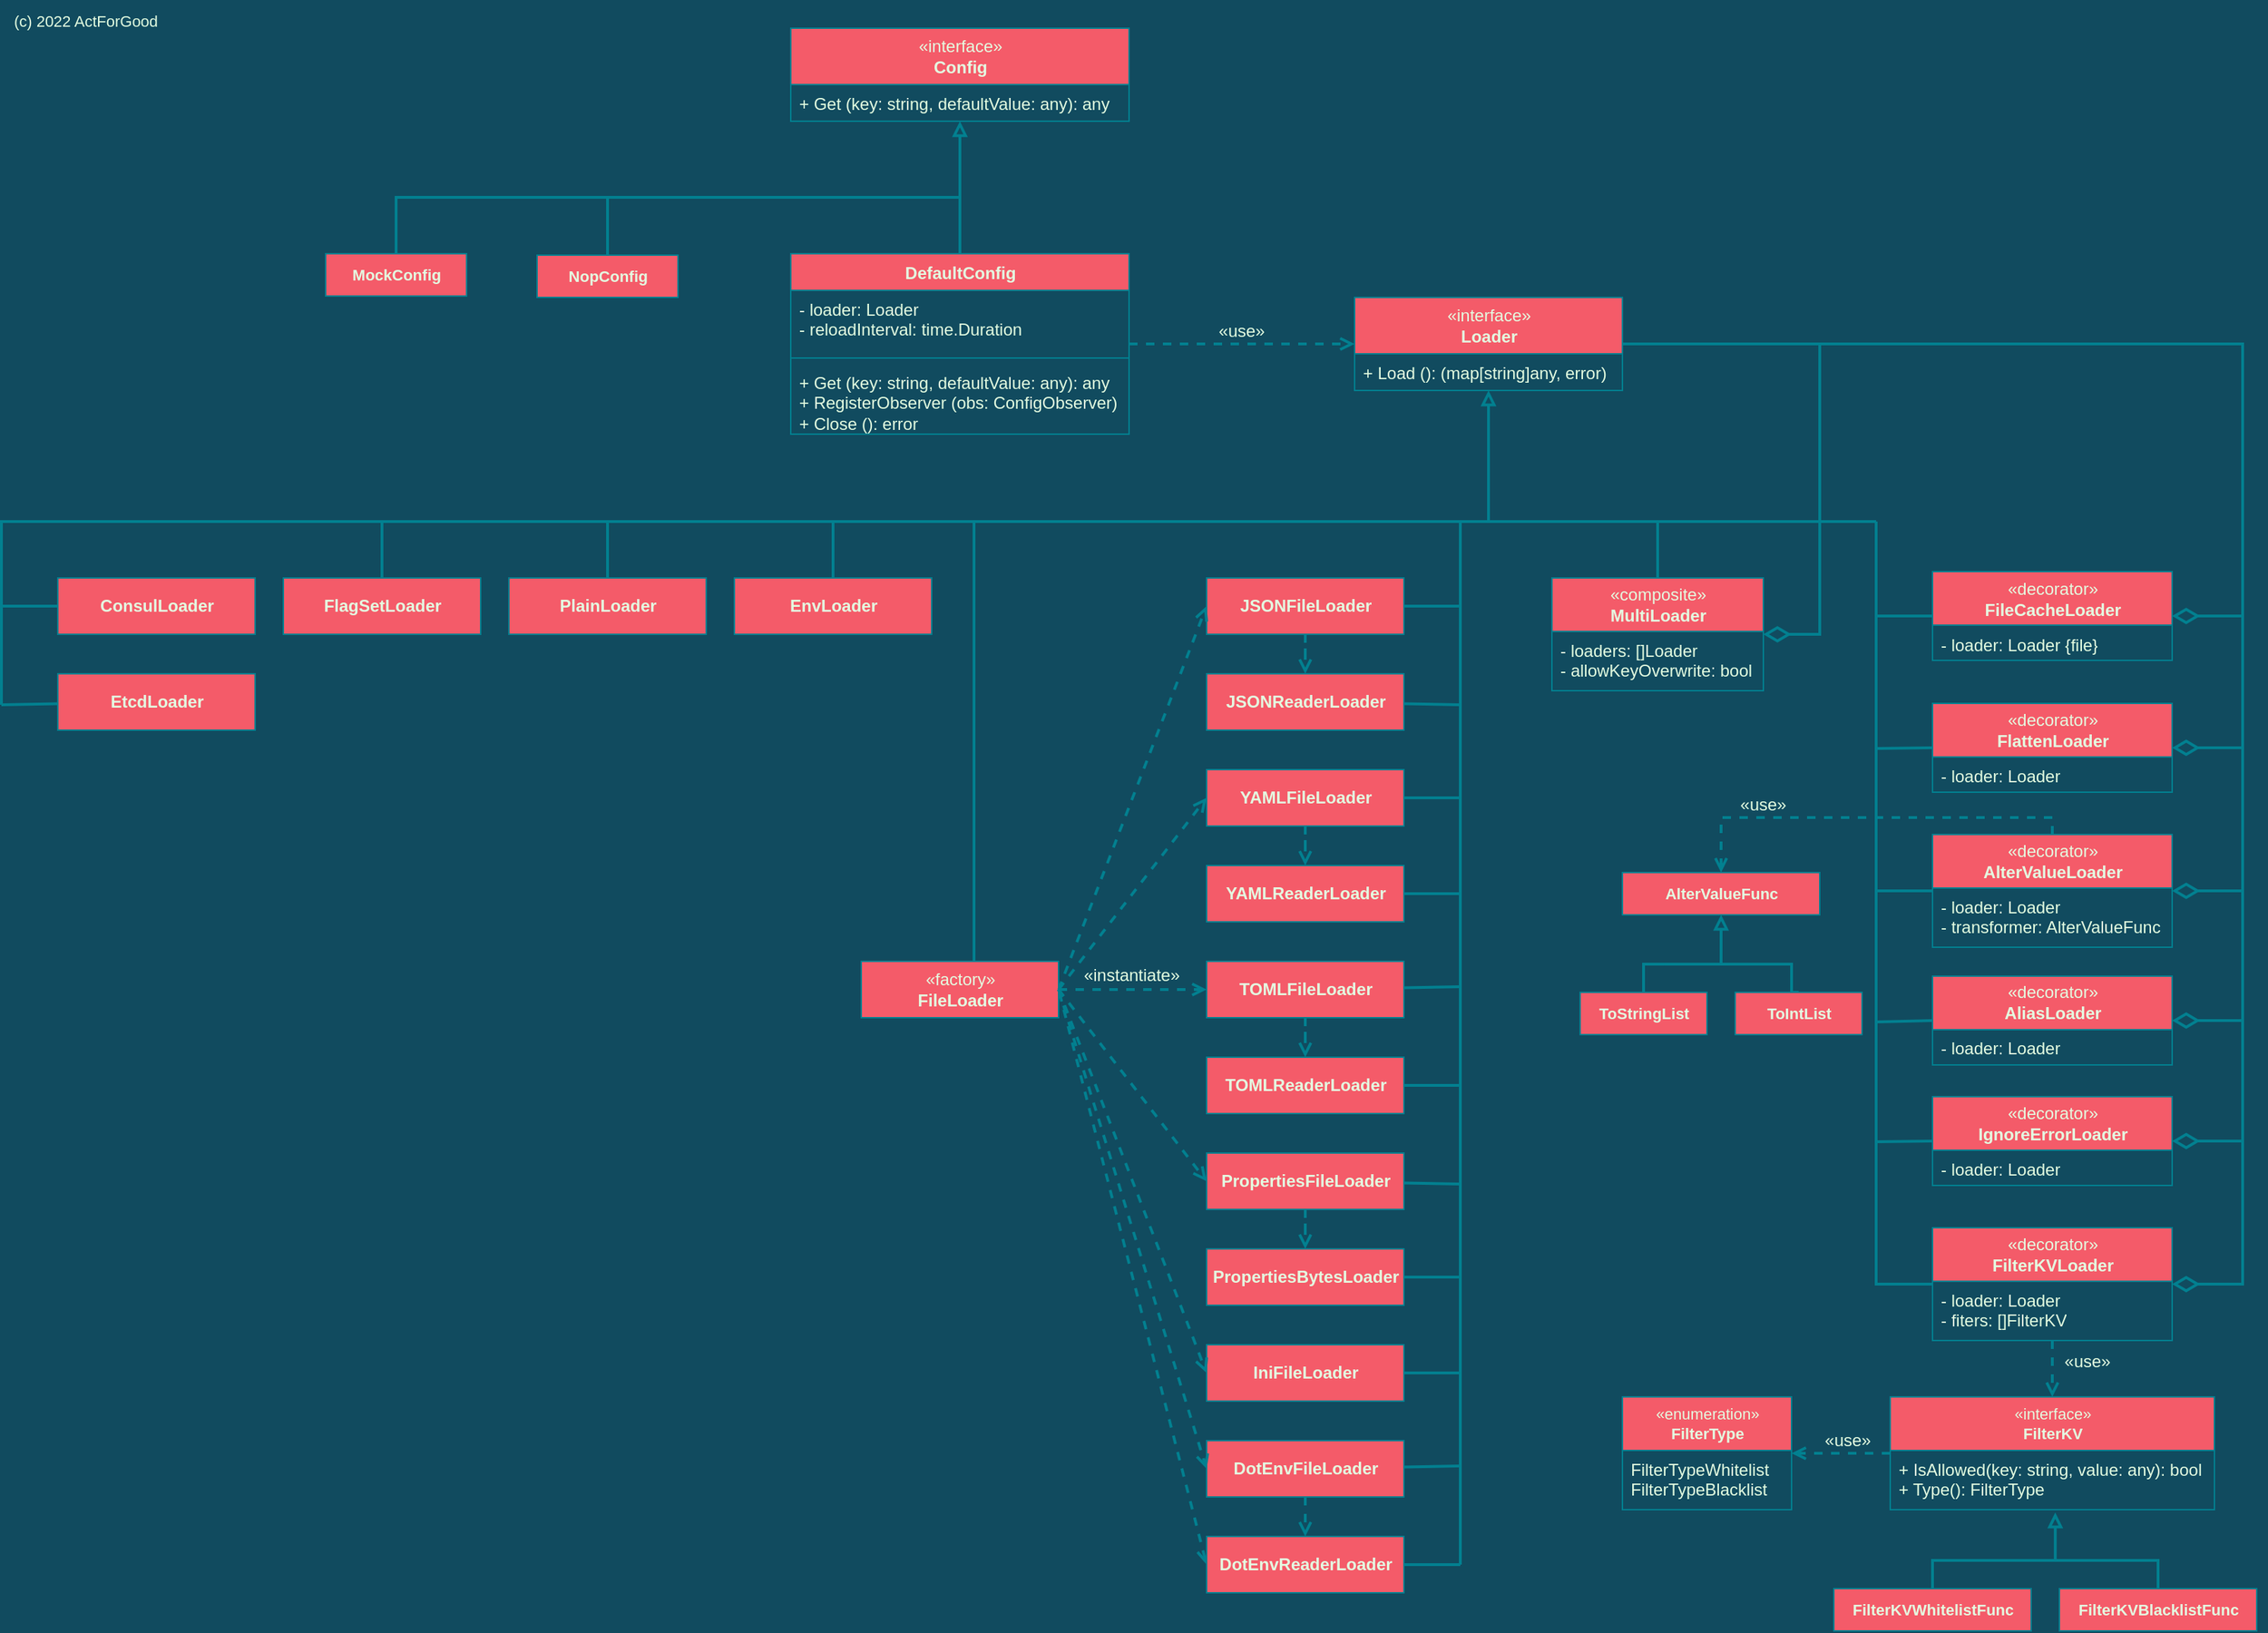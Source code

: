 <mxfile version="24.4.4" type="device">
  <diagram id="Zd3QLxYHJacith-DDQ2p" name="Page-1">
    <mxGraphModel dx="2044" dy="678" grid="1" gridSize="10" guides="1" tooltips="1" connect="1" arrows="1" fold="1" page="1" pageScale="1" pageWidth="850" pageHeight="1100" background="#114B5F" math="0" shadow="0">
      <root>
        <mxCell id="0" />
        <mxCell id="1" parent="0" />
        <mxCell id="4RHhqSZVimjokyouA_HH-2" value="&lt;p style=&quot;line-height: 1.2;&quot;&gt;«interface»&lt;br&gt;&lt;b&gt;Config&lt;/b&gt;&lt;br&gt;&lt;/p&gt;" style="swimlane;fontStyle=0;align=center;verticalAlign=middle;childLayout=stackLayout;horizontal=1;startSize=40;horizontalStack=0;resizeParent=1;resizeParentMax=0;resizeLast=0;collapsible=1;marginBottom=0;html=1;fillColor=#F45B69;strokeColor=#028090;fontColor=#E4FDE1;strokeWidth=1;" parent="1" vertex="1">
          <mxGeometry x="60" y="30" width="240" height="66" as="geometry">
            <mxRectangle x="340" y="300" width="100" height="70" as="alternateBounds" />
          </mxGeometry>
        </mxCell>
        <mxCell id="4RHhqSZVimjokyouA_HH-4" value="" style="line;strokeWidth=1;fillColor=none;align=left;verticalAlign=middle;spacingTop=-1;spacingLeft=3;spacingRight=3;rotatable=0;labelPosition=right;points=[];portConstraint=eastwest;strokeColor=#028090;labelBackgroundColor=#114B5F;fontColor=#E4FDE1;" parent="4RHhqSZVimjokyouA_HH-2" vertex="1">
          <mxGeometry y="40" width="240" as="geometry" />
        </mxCell>
        <mxCell id="4RHhqSZVimjokyouA_HH-5" value="+ Get (key: string, defaultValue: any): any" style="text;strokeColor=none;fillColor=none;align=left;verticalAlign=top;spacingLeft=4;spacingRight=6;overflow=hidden;rotatable=0;points=[[0,0.5],[1,0.5]];portConstraint=eastwest;fontColor=#E4FDE1;" parent="4RHhqSZVimjokyouA_HH-2" vertex="1">
          <mxGeometry y="40" width="240" height="26" as="geometry" />
        </mxCell>
        <mxCell id="4RHhqSZVimjokyouA_HH-11" style="edgeStyle=orthogonalEdgeStyle;rounded=0;orthogonalLoop=1;jettySize=auto;html=1;entryX=0.5;entryY=1;entryDx=0;entryDy=0;entryPerimeter=0;endArrow=block;endFill=0;labelBackgroundColor=#114B5F;strokeColor=#028090;fontColor=#E4FDE1;strokeWidth=2;" parent="1" source="4RHhqSZVimjokyouA_HH-6" target="4RHhqSZVimjokyouA_HH-5" edge="1">
          <mxGeometry relative="1" as="geometry" />
        </mxCell>
        <mxCell id="4RHhqSZVimjokyouA_HH-15" style="rounded=0;orthogonalLoop=1;jettySize=auto;html=1;entryX=0;entryY=0.5;entryDx=0;entryDy=0;endArrow=open;endFill=0;dashed=1;labelBackgroundColor=#114B5F;strokeColor=#028090;fontColor=#E4FDE1;strokeWidth=2;" parent="1" source="4RHhqSZVimjokyouA_HH-6" target="4RHhqSZVimjokyouA_HH-12" edge="1">
          <mxGeometry relative="1" as="geometry" />
        </mxCell>
        <mxCell id="4RHhqSZVimjokyouA_HH-6" value="DefaultConfig" style="swimlane;fontStyle=1;align=center;verticalAlign=top;childLayout=stackLayout;horizontal=1;startSize=26;horizontalStack=0;resizeParent=1;resizeParentMax=0;resizeLast=0;collapsible=1;marginBottom=0;html=1;fillColor=#F45B69;strokeColor=#028090;fontColor=#E4FDE1;strokeWidth=1;" parent="1" vertex="1">
          <mxGeometry x="60" y="190" width="240" height="128" as="geometry" />
        </mxCell>
        <mxCell id="4RHhqSZVimjokyouA_HH-7" value="- loader: Loader&lt;br&gt;- reloadInterval: time.Duration" style="text;strokeColor=none;fillColor=none;align=left;verticalAlign=top;spacingLeft=4;spacingRight=4;overflow=hidden;rotatable=0;points=[[0,0.5],[1,0.5]];portConstraint=eastwest;html=1;fontColor=#E4FDE1;strokeWidth=2;" parent="4RHhqSZVimjokyouA_HH-6" vertex="1">
          <mxGeometry y="26" width="240" height="44" as="geometry" />
        </mxCell>
        <mxCell id="4RHhqSZVimjokyouA_HH-8" value="" style="line;strokeWidth=1;fillColor=none;align=left;verticalAlign=middle;spacingTop=-1;spacingLeft=3;spacingRight=3;rotatable=0;labelPosition=right;points=[];portConstraint=eastwest;strokeColor=#028090;html=1;labelBackgroundColor=#114B5F;fontColor=#E4FDE1;" parent="4RHhqSZVimjokyouA_HH-6" vertex="1">
          <mxGeometry y="70" width="240" height="8" as="geometry" />
        </mxCell>
        <mxCell id="4RHhqSZVimjokyouA_HH-9" value="+ Get (key: string, defaultValue: any): any&lt;br&gt;+ RegisterObserver (obs: ConfigObserver)&lt;br&gt;+ Close (): error" style="text;strokeColor=none;fillColor=none;align=left;verticalAlign=top;spacingLeft=4;spacingRight=4;overflow=hidden;rotatable=0;points=[[0,0.5],[1,0.5]];portConstraint=eastwest;html=1;fontColor=#E4FDE1;strokeWidth=2;" parent="4RHhqSZVimjokyouA_HH-6" vertex="1">
          <mxGeometry y="78" width="240" height="50" as="geometry" />
        </mxCell>
        <mxCell id="4RHhqSZVimjokyouA_HH-75" style="edgeStyle=none;rounded=0;orthogonalLoop=1;jettySize=auto;html=1;endArrow=none;endFill=0;startArrow=block;startFill=0;labelBackgroundColor=#114B5F;strokeColor=#028090;fontColor=#E4FDE1;strokeWidth=2;" parent="1" source="4RHhqSZVimjokyouA_HH-12" edge="1">
          <mxGeometry relative="1" as="geometry">
            <mxPoint x="555" y="380" as="targetPoint" />
          </mxGeometry>
        </mxCell>
        <mxCell id="4RHhqSZVimjokyouA_HH-12" value="&lt;p style=&quot;line-height: 1.2;&quot;&gt;«interface»&lt;br&gt;&lt;b&gt;Loader&lt;/b&gt;&lt;br&gt;&lt;/p&gt;" style="swimlane;fontStyle=0;align=center;verticalAlign=middle;childLayout=stackLayout;horizontal=1;startSize=40;horizontalStack=0;resizeParent=1;resizeParentMax=0;resizeLast=0;collapsible=1;marginBottom=0;html=1;fillColor=#F45B69;strokeColor=#028090;fontColor=#E4FDE1;strokeWidth=1;" parent="1" vertex="1">
          <mxGeometry x="460" y="221" width="190" height="66" as="geometry">
            <mxRectangle x="460" y="221" width="100" height="70" as="alternateBounds" />
          </mxGeometry>
        </mxCell>
        <mxCell id="4RHhqSZVimjokyouA_HH-13" value="" style="line;strokeWidth=1;fillColor=none;align=left;verticalAlign=middle;spacingTop=-1;spacingLeft=3;spacingRight=3;rotatable=0;labelPosition=right;points=[];portConstraint=eastwest;strokeColor=#028090;labelBackgroundColor=#114B5F;fontColor=#E4FDE1;" parent="4RHhqSZVimjokyouA_HH-12" vertex="1">
          <mxGeometry y="40" width="190" as="geometry" />
        </mxCell>
        <mxCell id="4RHhqSZVimjokyouA_HH-14" value="+ Load (): (map[string]any, error)" style="text;strokeColor=none;fillColor=none;align=left;verticalAlign=top;spacingLeft=4;spacingRight=6;overflow=hidden;rotatable=0;points=[[0,0.5],[1,0.5]];portConstraint=eastwest;fontColor=#E4FDE1;strokeWidth=2;" parent="4RHhqSZVimjokyouA_HH-12" vertex="1">
          <mxGeometry y="40" width="190" height="26" as="geometry" />
        </mxCell>
        <mxCell id="4RHhqSZVimjokyouA_HH-16" value="&lt;span style=&quot;&quot;&gt;«use»&lt;/span&gt;" style="text;html=1;strokeColor=none;fillColor=none;align=center;verticalAlign=middle;whiteSpace=wrap;rounded=0;fontColor=#E4FDE1;" parent="1" vertex="1">
          <mxGeometry x="350" y="230" width="60" height="30" as="geometry" />
        </mxCell>
        <mxCell id="4RHhqSZVimjokyouA_HH-30" style="edgeStyle=orthogonalEdgeStyle;rounded=0;orthogonalLoop=1;jettySize=auto;html=1;endArrow=none;endFill=0;labelBackgroundColor=#114B5F;strokeColor=#028090;fontColor=#E4FDE1;strokeWidth=2;" parent="1" edge="1">
          <mxGeometry relative="1" as="geometry">
            <mxPoint x="535" y="1120" as="sourcePoint" />
            <mxPoint x="535" y="380" as="targetPoint" />
            <Array as="points">
              <mxPoint x="535" y="850" />
            </Array>
          </mxGeometry>
        </mxCell>
        <mxCell id="4RHhqSZVimjokyouA_HH-34" style="rounded=0;orthogonalLoop=1;jettySize=auto;html=1;endArrow=none;endFill=0;labelBackgroundColor=#114B5F;strokeColor=#028090;fontColor=#E4FDE1;strokeWidth=2;fontSize=12;spacingBottom=0;" parent="1" source="4RHhqSZVimjokyouA_HH-19" edge="1">
          <mxGeometry relative="1" as="geometry">
            <mxPoint x="535" y="440" as="targetPoint" />
          </mxGeometry>
        </mxCell>
        <mxCell id="4RHhqSZVimjokyouA_HH-59" style="edgeStyle=orthogonalEdgeStyle;rounded=0;orthogonalLoop=1;jettySize=auto;html=1;entryX=0.5;entryY=0;entryDx=0;entryDy=0;endArrow=open;endFill=0;dashed=1;labelBackgroundColor=#114B5F;strokeColor=#028090;fontColor=#E4FDE1;strokeWidth=2;fontSize=12;spacingBottom=0;" parent="1" source="4RHhqSZVimjokyouA_HH-19" target="4RHhqSZVimjokyouA_HH-20" edge="1">
          <mxGeometry relative="1" as="geometry" />
        </mxCell>
        <mxCell id="4RHhqSZVimjokyouA_HH-19" value="&lt;b style=&quot;font-size: 12px;&quot;&gt;JSONFileLoader&lt;/b&gt;" style="html=1;fillColor=#F45B69;strokeColor=#028090;fontColor=#E4FDE1;fontSize=12;spacingBottom=0;strokeWidth=1;" parent="1" vertex="1">
          <mxGeometry x="355" y="420" width="140" height="40" as="geometry" />
        </mxCell>
        <mxCell id="4RHhqSZVimjokyouA_HH-35" style="rounded=0;orthogonalLoop=1;jettySize=auto;html=1;endArrow=none;endFill=0;labelBackgroundColor=#114B5F;strokeColor=#028090;fontColor=#E4FDE1;strokeWidth=2;fontSize=12;spacingBottom=0;" parent="1" source="4RHhqSZVimjokyouA_HH-20" edge="1">
          <mxGeometry relative="1" as="geometry">
            <mxPoint x="535" y="510" as="targetPoint" />
          </mxGeometry>
        </mxCell>
        <mxCell id="4RHhqSZVimjokyouA_HH-20" value="&lt;b style=&quot;font-size: 12px;&quot;&gt;JSONReaderLoader&lt;/b&gt;" style="html=1;fillColor=#F45B69;strokeColor=#028090;fontColor=#E4FDE1;fontSize=12;spacingBottom=0;strokeWidth=1;" parent="1" vertex="1">
          <mxGeometry x="355" y="488" width="140" height="40" as="geometry" />
        </mxCell>
        <mxCell id="4RHhqSZVimjokyouA_HH-36" style="rounded=0;orthogonalLoop=1;jettySize=auto;html=1;endArrow=none;endFill=0;labelBackgroundColor=#114B5F;strokeColor=#028090;fontColor=#E4FDE1;strokeWidth=2;fontSize=12;spacingBottom=0;" parent="1" source="4RHhqSZVimjokyouA_HH-21" edge="1">
          <mxGeometry relative="1" as="geometry">
            <mxPoint x="535" y="576" as="targetPoint" />
          </mxGeometry>
        </mxCell>
        <mxCell id="4RHhqSZVimjokyouA_HH-60" style="edgeStyle=orthogonalEdgeStyle;rounded=0;orthogonalLoop=1;jettySize=auto;html=1;entryX=0.5;entryY=0;entryDx=0;entryDy=0;endArrow=open;endFill=0;labelBackgroundColor=#114B5F;strokeColor=#028090;fontColor=#E4FDE1;strokeWidth=2;fontSize=12;spacingBottom=0;dashed=1;" parent="1" source="4RHhqSZVimjokyouA_HH-21" target="4RHhqSZVimjokyouA_HH-22" edge="1">
          <mxGeometry relative="1" as="geometry" />
        </mxCell>
        <mxCell id="4RHhqSZVimjokyouA_HH-21" value="&lt;b style=&quot;font-size: 12px;&quot;&gt;YAMLFileLoader&lt;/b&gt;" style="html=1;fillColor=#F45B69;strokeColor=#028090;fontColor=#E4FDE1;fontSize=12;spacingBottom=0;strokeWidth=1;" parent="1" vertex="1">
          <mxGeometry x="355" y="556" width="140" height="40" as="geometry" />
        </mxCell>
        <mxCell id="4RHhqSZVimjokyouA_HH-37" style="rounded=0;orthogonalLoop=1;jettySize=auto;html=1;endArrow=none;endFill=0;labelBackgroundColor=#114B5F;strokeColor=#028090;fontColor=#E4FDE1;strokeWidth=2;fontSize=12;spacingBottom=0;" parent="1" source="4RHhqSZVimjokyouA_HH-22" edge="1">
          <mxGeometry relative="1" as="geometry">
            <mxPoint x="535" y="644" as="targetPoint" />
          </mxGeometry>
        </mxCell>
        <mxCell id="4RHhqSZVimjokyouA_HH-22" value="&lt;b style=&quot;font-size: 12px;&quot;&gt;YAMLReaderLoader&lt;/b&gt;" style="html=1;fillColor=#F45B69;strokeColor=#028090;fontColor=#E4FDE1;fontSize=12;spacingBottom=0;strokeWidth=1;" parent="1" vertex="1">
          <mxGeometry x="355" y="624" width="140" height="40" as="geometry" />
        </mxCell>
        <mxCell id="4RHhqSZVimjokyouA_HH-38" style="rounded=0;orthogonalLoop=1;jettySize=auto;html=1;endArrow=none;endFill=0;labelBackgroundColor=#114B5F;strokeColor=#028090;fontColor=#E4FDE1;strokeWidth=2;fontSize=12;spacingBottom=0;" parent="1" source="4RHhqSZVimjokyouA_HH-24" edge="1">
          <mxGeometry relative="1" as="geometry">
            <mxPoint x="535" y="710" as="targetPoint" />
          </mxGeometry>
        </mxCell>
        <mxCell id="4RHhqSZVimjokyouA_HH-61" style="edgeStyle=orthogonalEdgeStyle;rounded=0;orthogonalLoop=1;jettySize=auto;html=1;endArrow=open;endFill=0;labelBackgroundColor=#114B5F;strokeColor=#028090;fontColor=#E4FDE1;strokeWidth=2;dashed=1;fontSize=12;spacingBottom=0;" parent="1" source="4RHhqSZVimjokyouA_HH-24" target="4RHhqSZVimjokyouA_HH-25" edge="1">
          <mxGeometry relative="1" as="geometry" />
        </mxCell>
        <mxCell id="4RHhqSZVimjokyouA_HH-24" value="&lt;b style=&quot;font-size: 12px;&quot;&gt;TOMLFileLoader&lt;/b&gt;" style="html=1;fillColor=#F45B69;strokeColor=#028090;fontColor=#E4FDE1;fontSize=12;spacingBottom=0;strokeWidth=1;" parent="1" vertex="1">
          <mxGeometry x="355" y="692" width="140" height="40" as="geometry" />
        </mxCell>
        <mxCell id="4RHhqSZVimjokyouA_HH-39" style="rounded=0;orthogonalLoop=1;jettySize=auto;html=1;endArrow=none;endFill=0;labelBackgroundColor=#114B5F;strokeColor=#028090;fontColor=#E4FDE1;strokeWidth=2;fontSize=12;spacingBottom=0;" parent="1" source="4RHhqSZVimjokyouA_HH-25" edge="1">
          <mxGeometry relative="1" as="geometry">
            <mxPoint x="535" y="780" as="targetPoint" />
          </mxGeometry>
        </mxCell>
        <mxCell id="4RHhqSZVimjokyouA_HH-25" value="&lt;b style=&quot;font-size: 12px;&quot;&gt;TOMLReaderLoader&lt;/b&gt;" style="html=1;fillColor=#F45B69;strokeColor=#028090;fontColor=#E4FDE1;fontSize=12;spacingBottom=0;strokeWidth=1;" parent="1" vertex="1">
          <mxGeometry x="355" y="760" width="140" height="40" as="geometry" />
        </mxCell>
        <mxCell id="4RHhqSZVimjokyouA_HH-40" style="rounded=0;orthogonalLoop=1;jettySize=auto;html=1;endArrow=none;endFill=0;labelBackgroundColor=#114B5F;strokeColor=#028090;fontColor=#E4FDE1;strokeWidth=2;fontSize=12;spacingBottom=0;" parent="1" source="4RHhqSZVimjokyouA_HH-26" edge="1">
          <mxGeometry relative="1" as="geometry">
            <mxPoint x="535" y="850" as="targetPoint" />
          </mxGeometry>
        </mxCell>
        <mxCell id="4RHhqSZVimjokyouA_HH-62" style="edgeStyle=orthogonalEdgeStyle;rounded=0;orthogonalLoop=1;jettySize=auto;html=1;entryX=0.5;entryY=0;entryDx=0;entryDy=0;endArrow=open;endFill=0;dashed=1;labelBackgroundColor=#114B5F;strokeColor=#028090;fontColor=#E4FDE1;strokeWidth=2;fontSize=12;spacingBottom=0;" parent="1" source="4RHhqSZVimjokyouA_HH-26" target="4RHhqSZVimjokyouA_HH-27" edge="1">
          <mxGeometry relative="1" as="geometry" />
        </mxCell>
        <mxCell id="4RHhqSZVimjokyouA_HH-26" value="&lt;b style=&quot;font-size: 12px;&quot;&gt;PropertiesFileLoader&lt;/b&gt;" style="html=1;fillColor=#F45B69;strokeColor=#028090;fontColor=#E4FDE1;fontSize=12;spacingBottom=0;strokeWidth=1;" parent="1" vertex="1">
          <mxGeometry x="355" y="828" width="140" height="40" as="geometry" />
        </mxCell>
        <mxCell id="4RHhqSZVimjokyouA_HH-41" style="rounded=0;orthogonalLoop=1;jettySize=auto;html=1;endArrow=none;endFill=0;labelBackgroundColor=#114B5F;strokeColor=#028090;fontColor=#E4FDE1;strokeWidth=2;fontSize=12;spacingBottom=0;" parent="1" source="4RHhqSZVimjokyouA_HH-27" edge="1">
          <mxGeometry relative="1" as="geometry">
            <mxPoint x="535" y="916" as="targetPoint" />
          </mxGeometry>
        </mxCell>
        <mxCell id="4RHhqSZVimjokyouA_HH-27" value="&lt;b style=&quot;font-size: 12px;&quot;&gt;PropertiesBytesLoader&lt;/b&gt;" style="html=1;fillColor=#F45B69;strokeColor=#028090;fontColor=#E4FDE1;fontSize=12;spacingBottom=0;strokeWidth=1;" parent="1" vertex="1">
          <mxGeometry x="355" y="896" width="140" height="40" as="geometry" />
        </mxCell>
        <mxCell id="4RHhqSZVimjokyouA_HH-42" style="rounded=0;orthogonalLoop=1;jettySize=auto;html=1;endArrow=none;endFill=0;labelBackgroundColor=#114B5F;strokeColor=#028090;fontColor=#E4FDE1;strokeWidth=2;fontSize=12;spacingBottom=0;" parent="1" source="4RHhqSZVimjokyouA_HH-28" edge="1">
          <mxGeometry relative="1" as="geometry">
            <mxPoint x="535" y="984" as="targetPoint" />
          </mxGeometry>
        </mxCell>
        <mxCell id="4RHhqSZVimjokyouA_HH-28" value="&lt;b style=&quot;font-size: 12px;&quot;&gt;IniFileLoader&lt;/b&gt;" style="html=1;fillColor=#F45B69;strokeColor=#028090;fontColor=#E4FDE1;fontSize=12;spacingBottom=0;strokeWidth=1;" parent="1" vertex="1">
          <mxGeometry x="355" y="964" width="140" height="40" as="geometry" />
        </mxCell>
        <mxCell id="4RHhqSZVimjokyouA_HH-43" style="rounded=0;orthogonalLoop=1;jettySize=auto;html=1;endArrow=none;endFill=0;labelBackgroundColor=#114B5F;strokeColor=#028090;fontColor=#E4FDE1;strokeWidth=2;fontSize=12;spacingBottom=0;" parent="1" source="4RHhqSZVimjokyouA_HH-29" edge="1">
          <mxGeometry relative="1" as="geometry">
            <mxPoint x="535" y="1050" as="targetPoint" />
          </mxGeometry>
        </mxCell>
        <mxCell id="4RHhqSZVimjokyouA_HH-66" style="edgeStyle=none;rounded=0;orthogonalLoop=1;jettySize=auto;html=1;entryX=0.5;entryY=0;entryDx=0;entryDy=0;endArrow=open;endFill=0;dashed=1;labelBackgroundColor=#114B5F;strokeColor=#028090;fontColor=#E4FDE1;fontSize=12;spacingBottom=0;strokeWidth=2;" parent="1" source="4RHhqSZVimjokyouA_HH-29" target="4RHhqSZVimjokyouA_HH-63" edge="1">
          <mxGeometry relative="1" as="geometry" />
        </mxCell>
        <mxCell id="4RHhqSZVimjokyouA_HH-29" value="&lt;b style=&quot;font-size: 12px;&quot;&gt;DotEnvFileLoader&lt;/b&gt;" style="html=1;fillColor=#F45B69;strokeColor=#028090;fontColor=#E4FDE1;fontSize=12;spacingBottom=0;strokeWidth=1;" parent="1" vertex="1">
          <mxGeometry x="355" y="1032" width="140" height="40" as="geometry" />
        </mxCell>
        <mxCell id="4RHhqSZVimjokyouA_HH-45" style="edgeStyle=orthogonalEdgeStyle;rounded=0;orthogonalLoop=1;jettySize=auto;html=1;endArrow=none;endFill=0;labelBackgroundColor=#114B5F;strokeColor=#028090;fontColor=#E4FDE1;strokeWidth=2;" parent="1" source="4RHhqSZVimjokyouA_HH-44" edge="1">
          <mxGeometry relative="1" as="geometry">
            <mxPoint x="535" y="380" as="targetPoint" />
            <Array as="points">
              <mxPoint x="190" y="380" />
              <mxPoint x="535" y="380" />
            </Array>
          </mxGeometry>
        </mxCell>
        <mxCell id="4RHhqSZVimjokyouA_HH-46" style="rounded=0;orthogonalLoop=1;jettySize=auto;html=1;entryX=0;entryY=0.5;entryDx=0;entryDy=0;endArrow=open;endFill=0;exitX=1;exitY=0.5;exitDx=0;exitDy=0;dashed=1;labelBackgroundColor=#114B5F;strokeColor=#028090;fontColor=#E4FDE1;strokeWidth=2;" parent="1" source="4RHhqSZVimjokyouA_HH-44" target="4RHhqSZVimjokyouA_HH-19" edge="1">
          <mxGeometry relative="1" as="geometry" />
        </mxCell>
        <mxCell id="4RHhqSZVimjokyouA_HH-44" value="«factory»&lt;b&gt;&lt;br&gt;FileLoader&lt;/b&gt;" style="html=1;fillColor=#F45B69;strokeColor=#028090;fontColor=#E4FDE1;strokeWidth=1;" parent="1" vertex="1">
          <mxGeometry x="110" y="692" width="140" height="40" as="geometry" />
        </mxCell>
        <mxCell id="4RHhqSZVimjokyouA_HH-47" value="&lt;span style=&quot;&quot;&gt;«instantiate»&lt;/span&gt;" style="text;html=1;strokeColor=none;fillColor=none;align=center;verticalAlign=middle;whiteSpace=wrap;rounded=0;fontColor=#E4FDE1;" parent="1" vertex="1">
          <mxGeometry x="272" y="687" width="60" height="30" as="geometry" />
        </mxCell>
        <mxCell id="4RHhqSZVimjokyouA_HH-48" style="rounded=0;orthogonalLoop=1;jettySize=auto;html=1;entryX=0;entryY=0.5;entryDx=0;entryDy=0;endArrow=open;endFill=0;exitX=1;exitY=0.5;exitDx=0;exitDy=0;dashed=1;labelBackgroundColor=#114B5F;strokeColor=#028090;fontColor=#E4FDE1;strokeWidth=2;" parent="1" source="4RHhqSZVimjokyouA_HH-44" target="4RHhqSZVimjokyouA_HH-21" edge="1">
          <mxGeometry relative="1" as="geometry">
            <mxPoint x="270" y="450" as="sourcePoint" />
            <mxPoint x="380" y="450" as="targetPoint" />
          </mxGeometry>
        </mxCell>
        <mxCell id="4RHhqSZVimjokyouA_HH-49" style="rounded=0;orthogonalLoop=1;jettySize=auto;html=1;entryX=0;entryY=0.5;entryDx=0;entryDy=0;endArrow=open;endFill=0;exitX=1;exitY=0.5;exitDx=0;exitDy=0;dashed=1;labelBackgroundColor=#114B5F;strokeColor=#028090;fontColor=#E4FDE1;strokeWidth=2;" parent="1" source="4RHhqSZVimjokyouA_HH-44" target="4RHhqSZVimjokyouA_HH-24" edge="1">
          <mxGeometry relative="1" as="geometry">
            <mxPoint x="270" y="450" as="sourcePoint" />
            <mxPoint x="380" y="572" as="targetPoint" />
          </mxGeometry>
        </mxCell>
        <mxCell id="4RHhqSZVimjokyouA_HH-50" style="rounded=0;orthogonalLoop=1;jettySize=auto;html=1;entryX=0;entryY=0.5;entryDx=0;entryDy=0;endArrow=open;endFill=0;exitX=1;exitY=0.5;exitDx=0;exitDy=0;dashed=1;labelBackgroundColor=#114B5F;strokeColor=#028090;fontColor=#E4FDE1;strokeWidth=2;" parent="1" source="4RHhqSZVimjokyouA_HH-44" target="4RHhqSZVimjokyouA_HH-26" edge="1">
          <mxGeometry relative="1" as="geometry">
            <mxPoint x="270" y="620" as="sourcePoint" />
            <mxPoint x="380" y="697" as="targetPoint" />
          </mxGeometry>
        </mxCell>
        <mxCell id="4RHhqSZVimjokyouA_HH-51" style="rounded=0;orthogonalLoop=1;jettySize=auto;html=1;entryX=0;entryY=0.5;entryDx=0;entryDy=0;endArrow=open;endFill=0;exitX=1;exitY=0.5;exitDx=0;exitDy=0;dashed=1;labelBackgroundColor=#114B5F;strokeColor=#028090;fontColor=#E4FDE1;strokeWidth=2;" parent="1" source="4RHhqSZVimjokyouA_HH-44" target="4RHhqSZVimjokyouA_HH-28" edge="1">
          <mxGeometry relative="1" as="geometry">
            <mxPoint x="270" y="620" as="sourcePoint" />
            <mxPoint x="380" y="824" as="targetPoint" />
          </mxGeometry>
        </mxCell>
        <mxCell id="4RHhqSZVimjokyouA_HH-52" style="rounded=0;orthogonalLoop=1;jettySize=auto;html=1;entryX=0;entryY=0.5;entryDx=0;entryDy=0;endArrow=open;endFill=0;exitX=1;exitY=0.5;exitDx=0;exitDy=0;dashed=1;labelBackgroundColor=#114B5F;strokeColor=#028090;fontColor=#E4FDE1;endSize=6;strokeWidth=2;" parent="1" source="4RHhqSZVimjokyouA_HH-44" target="4RHhqSZVimjokyouA_HH-29" edge="1">
          <mxGeometry relative="1" as="geometry">
            <mxPoint x="270" y="620" as="sourcePoint" />
            <mxPoint x="380" y="951" as="targetPoint" />
          </mxGeometry>
        </mxCell>
        <mxCell id="4RHhqSZVimjokyouA_HH-54" style="edgeStyle=orthogonalEdgeStyle;rounded=0;orthogonalLoop=1;jettySize=auto;html=1;endArrow=none;endFill=0;labelBackgroundColor=#114B5F;strokeColor=#028090;fontColor=#E4FDE1;strokeWidth=2;" parent="1" source="4RHhqSZVimjokyouA_HH-53" edge="1">
          <mxGeometry relative="1" as="geometry">
            <mxPoint x="190" y="380" as="targetPoint" />
            <Array as="points">
              <mxPoint x="90" y="380" />
            </Array>
          </mxGeometry>
        </mxCell>
        <mxCell id="4RHhqSZVimjokyouA_HH-53" value="&lt;b&gt;EnvLoader&lt;/b&gt;" style="html=1;flipH=1;fillColor=#F45B69;strokeColor=#028090;fontColor=#E4FDE1;strokeWidth=1;" parent="1" vertex="1">
          <mxGeometry x="20" y="420" width="140" height="40" as="geometry" />
        </mxCell>
        <mxCell id="4RHhqSZVimjokyouA_HH-56" style="edgeStyle=orthogonalEdgeStyle;rounded=0;orthogonalLoop=1;jettySize=auto;html=1;endArrow=none;endFill=0;labelBackgroundColor=#114B5F;strokeColor=#028090;fontColor=#E4FDE1;strokeWidth=2;" parent="1" source="4RHhqSZVimjokyouA_HH-55" edge="1">
          <mxGeometry relative="1" as="geometry">
            <mxPoint x="90" y="380" as="targetPoint" />
            <Array as="points">
              <mxPoint x="-70" y="380" />
            </Array>
          </mxGeometry>
        </mxCell>
        <mxCell id="4RHhqSZVimjokyouA_HH-55" value="&lt;b&gt;PlainLoader&lt;/b&gt;" style="html=1;flipH=1;fillColor=#F45B69;strokeColor=#028090;fontColor=#E4FDE1;strokeWidth=1;" parent="1" vertex="1">
          <mxGeometry x="-140" y="420" width="140" height="40" as="geometry" />
        </mxCell>
        <mxCell id="4RHhqSZVimjokyouA_HH-58" style="edgeStyle=orthogonalEdgeStyle;rounded=0;orthogonalLoop=1;jettySize=auto;html=1;endArrow=none;endFill=0;labelBackgroundColor=#114B5F;strokeColor=#028090;fontColor=#E4FDE1;strokeWidth=2;" parent="1" source="4RHhqSZVimjokyouA_HH-57" edge="1">
          <mxGeometry relative="1" as="geometry">
            <mxPoint x="-70" y="380" as="targetPoint" />
            <Array as="points">
              <mxPoint x="-230" y="380" />
            </Array>
          </mxGeometry>
        </mxCell>
        <mxCell id="4RHhqSZVimjokyouA_HH-57" value="&lt;b&gt;FlagSetLoader&lt;/b&gt;" style="html=1;flipH=1;fillColor=#F45B69;strokeColor=#028090;fontColor=#E4FDE1;strokeWidth=1;" parent="1" vertex="1">
          <mxGeometry x="-300" y="420" width="140" height="40" as="geometry" />
        </mxCell>
        <mxCell id="4RHhqSZVimjokyouA_HH-65" style="edgeStyle=none;rounded=0;orthogonalLoop=1;jettySize=auto;html=1;endArrow=none;endFill=0;labelBackgroundColor=#114B5F;strokeColor=#028090;fontColor=#E4FDE1;strokeWidth=2;fontSize=12;spacingBottom=0;" parent="1" source="4RHhqSZVimjokyouA_HH-63" edge="1">
          <mxGeometry relative="1" as="geometry">
            <mxPoint x="535" y="1120" as="targetPoint" />
          </mxGeometry>
        </mxCell>
        <mxCell id="4RHhqSZVimjokyouA_HH-125" style="rounded=0;orthogonalLoop=1;jettySize=auto;html=1;entryX=1;entryY=0.5;entryDx=0;entryDy=0;dashed=1;strokeColor=#028090;strokeWidth=2;fontSize=12;fontColor=#E4FDE1;endSize=6;fillColor=#F45B69;startArrow=open;startFill=0;exitX=0;exitY=0.5;exitDx=0;exitDy=0;endArrow=none;endFill=0;" parent="1" source="4RHhqSZVimjokyouA_HH-63" target="4RHhqSZVimjokyouA_HH-44" edge="1">
          <mxGeometry relative="1" as="geometry" />
        </mxCell>
        <mxCell id="4RHhqSZVimjokyouA_HH-63" value="&lt;b style=&quot;font-size: 12px;&quot;&gt;DotEnvReaderLoader&lt;/b&gt;" style="html=1;fillColor=#F45B69;strokeColor=#028090;fontColor=#E4FDE1;fontSize=12;spacingBottom=0;strokeWidth=1;" parent="1" vertex="1">
          <mxGeometry x="355" y="1100" width="140" height="40" as="geometry" />
        </mxCell>
        <mxCell id="4RHhqSZVimjokyouA_HH-70" style="edgeStyle=orthogonalEdgeStyle;rounded=0;orthogonalLoop=1;jettySize=auto;html=1;endArrow=none;endFill=0;labelBackgroundColor=#114B5F;strokeColor=#028090;fontColor=#E4FDE1;strokeWidth=2;" parent="1" edge="1">
          <mxGeometry relative="1" as="geometry">
            <mxPoint x="530" y="380" as="targetPoint" />
            <mxPoint x="830" y="380" as="sourcePoint" />
            <Array as="points">
              <mxPoint x="680" y="380" />
            </Array>
          </mxGeometry>
        </mxCell>
        <mxCell id="4RHhqSZVimjokyouA_HH-74" style="edgeStyle=none;rounded=0;orthogonalLoop=1;jettySize=auto;html=1;endArrow=none;endFill=0;labelBackgroundColor=#114B5F;strokeColor=#028090;fontColor=#E4FDE1;strokeWidth=2;" parent="1" source="4RHhqSZVimjokyouA_HH-68" edge="1">
          <mxGeometry relative="1" as="geometry">
            <mxPoint x="-500" y="440" as="targetPoint" />
          </mxGeometry>
        </mxCell>
        <mxCell id="4RHhqSZVimjokyouA_HH-68" value="&lt;span&gt;ConsulLoader&lt;/span&gt;" style="html=1;fontStyle=1;fillColor=#F45B69;strokeColor=#028090;fontColor=#E4FDE1;strokeWidth=1;" parent="1" vertex="1">
          <mxGeometry x="-460" y="420" width="140" height="40" as="geometry" />
        </mxCell>
        <mxCell id="4RHhqSZVimjokyouA_HH-72" style="edgeStyle=none;rounded=0;orthogonalLoop=1;jettySize=auto;html=1;endArrow=none;endFill=0;labelBackgroundColor=#114B5F;strokeColor=#028090;fontColor=#E4FDE1;strokeWidth=2;" parent="1" source="4RHhqSZVimjokyouA_HH-69" edge="1">
          <mxGeometry relative="1" as="geometry">
            <mxPoint x="-500" y="510" as="targetPoint" />
          </mxGeometry>
        </mxCell>
        <mxCell id="4RHhqSZVimjokyouA_HH-69" value="&lt;span&gt;EtcdLoader&lt;/span&gt;" style="html=1;fontStyle=1;fillColor=#F45B69;strokeColor=#028090;fontColor=#E4FDE1;strokeWidth=1;" parent="1" vertex="1">
          <mxGeometry x="-460" y="488" width="140" height="40" as="geometry" />
        </mxCell>
        <mxCell id="4RHhqSZVimjokyouA_HH-71" style="rounded=0;orthogonalLoop=1;jettySize=auto;html=1;endArrow=none;endFill=0;labelBackgroundColor=#114B5F;strokeColor=#028090;fontColor=#E4FDE1;strokeWidth=2;edgeStyle=orthogonalEdgeStyle;" parent="1" edge="1">
          <mxGeometry relative="1" as="geometry">
            <mxPoint x="-500" y="510" as="sourcePoint" />
            <mxPoint x="-230" y="380" as="targetPoint" />
            <Array as="points">
              <mxPoint x="-500" y="380" />
            </Array>
          </mxGeometry>
        </mxCell>
        <mxCell id="4RHhqSZVimjokyouA_HH-78" style="edgeStyle=none;rounded=0;orthogonalLoop=1;jettySize=auto;html=1;startArrow=none;startFill=0;endArrow=none;endFill=0;exitX=0.5;exitY=0;exitDx=0;exitDy=0;labelBackgroundColor=#114B5F;strokeColor=#028090;fontColor=#E4FDE1;strokeWidth=2;" parent="1" source="4RHhqSZVimjokyouA_HH-86" edge="1">
          <mxGeometry relative="1" as="geometry">
            <mxPoint x="675" y="380" as="targetPoint" />
            <mxPoint x="670" y="420" as="sourcePoint" />
          </mxGeometry>
        </mxCell>
        <mxCell id="4RHhqSZVimjokyouA_HH-86" value="&lt;span style=&quot;font-weight: 400;&quot;&gt;«composite»&lt;/span&gt;&lt;br&gt;MultiLoader" style="swimlane;fontStyle=1;align=center;verticalAlign=middle;childLayout=stackLayout;horizontal=1;startSize=38;horizontalStack=0;resizeParent=1;resizeParentMax=0;resizeLast=0;collapsible=1;marginBottom=0;html=1;fillColor=#F45B69;strokeColor=#028090;fontColor=#E4FDE1;strokeWidth=1;" parent="1" vertex="1">
          <mxGeometry x="600" y="420" width="150" height="80" as="geometry" />
        </mxCell>
        <mxCell id="4RHhqSZVimjokyouA_HH-87" value="- loaders: []Loader&lt;br&gt;- allowKeyOverwrite: bool" style="text;strokeColor=none;fillColor=none;align=left;verticalAlign=top;spacingLeft=4;spacingRight=4;overflow=hidden;rotatable=0;points=[[0,0.5],[1,0.5]];portConstraint=eastwest;html=1;fontColor=#E4FDE1;" parent="4RHhqSZVimjokyouA_HH-86" vertex="1">
          <mxGeometry y="38" width="150" height="42" as="geometry" />
        </mxCell>
        <mxCell id="4RHhqSZVimjokyouA_HH-88" value="" style="line;strokeWidth=1;fillColor=none;align=left;verticalAlign=middle;spacingTop=-1;spacingLeft=3;spacingRight=3;rotatable=0;labelPosition=right;points=[];portConstraint=eastwest;strokeColor=#028090;html=1;labelBackgroundColor=#114B5F;fontColor=#E4FDE1;" parent="4RHhqSZVimjokyouA_HH-86" vertex="1">
          <mxGeometry y="80" width="150" as="geometry" />
        </mxCell>
        <mxCell id="4RHhqSZVimjokyouA_HH-90" style="edgeStyle=orthogonalEdgeStyle;rounded=0;orthogonalLoop=1;jettySize=auto;html=1;endArrow=none;endFill=0;labelBackgroundColor=#114B5F;strokeColor=#028090;fontColor=#E4FDE1;strokeWidth=2;" parent="1" edge="1">
          <mxGeometry relative="1" as="geometry">
            <mxPoint x="830" y="922" as="sourcePoint" />
            <mxPoint x="830" y="380" as="targetPoint" />
            <Array as="points">
              <mxPoint x="830" y="847" />
            </Array>
          </mxGeometry>
        </mxCell>
        <mxCell id="4RHhqSZVimjokyouA_HH-91" value="&lt;span style=&quot;font-weight: 400;&quot;&gt;«decorator»&lt;/span&gt;&lt;br&gt;FileCacheLoader" style="swimlane;fontStyle=1;align=center;verticalAlign=middle;childLayout=stackLayout;horizontal=1;startSize=38;horizontalStack=0;resizeParent=1;resizeParentMax=0;resizeLast=0;collapsible=1;marginBottom=0;html=1;fillColor=#F45B69;strokeColor=#028090;fontColor=#E4FDE1;strokeWidth=1;" parent="1" vertex="1">
          <mxGeometry x="870" y="415.5" width="170" height="63" as="geometry" />
        </mxCell>
        <mxCell id="4RHhqSZVimjokyouA_HH-92" value="- loader: Loader {file}" style="text;strokeColor=none;fillColor=none;align=left;verticalAlign=top;spacingLeft=4;spacingRight=4;overflow=hidden;rotatable=0;points=[[0,0.5],[1,0.5]];portConstraint=eastwest;html=1;fontColor=#E4FDE1;" parent="4RHhqSZVimjokyouA_HH-91" vertex="1">
          <mxGeometry y="38" width="170" height="25" as="geometry" />
        </mxCell>
        <mxCell id="4RHhqSZVimjokyouA_HH-93" value="" style="line;strokeWidth=1;fillColor=none;align=left;verticalAlign=middle;spacingTop=-1;spacingLeft=3;spacingRight=3;rotatable=0;labelPosition=right;points=[];portConstraint=eastwest;strokeColor=#028090;html=1;labelBackgroundColor=#114B5F;fontColor=#E4FDE1;" parent="4RHhqSZVimjokyouA_HH-91" vertex="1">
          <mxGeometry y="63" width="170" as="geometry" />
        </mxCell>
        <mxCell id="4RHhqSZVimjokyouA_HH-94" style="edgeStyle=none;rounded=0;orthogonalLoop=1;jettySize=auto;html=1;startArrow=none;startFill=0;endArrow=none;endFill=0;exitX=0;exitY=0.5;exitDx=0;exitDy=0;labelBackgroundColor=#114B5F;strokeColor=#028090;fontColor=#E4FDE1;strokeWidth=2;" parent="1" source="4RHhqSZVimjokyouA_HH-91" edge="1">
          <mxGeometry relative="1" as="geometry">
            <mxPoint x="830" y="447" as="targetPoint" />
            <mxPoint x="675" y="427" as="sourcePoint" />
          </mxGeometry>
        </mxCell>
        <mxCell id="4RHhqSZVimjokyouA_HH-95" value="&lt;span style=&quot;font-weight: 400;&quot;&gt;«decorator»&lt;/span&gt;&lt;br&gt;FlattenLoader" style="swimlane;fontStyle=1;align=center;verticalAlign=middle;childLayout=stackLayout;horizontal=1;startSize=38;horizontalStack=0;resizeParent=1;resizeParentMax=0;resizeLast=0;collapsible=1;marginBottom=0;html=1;fillColor=#F45B69;strokeColor=#028090;fontColor=#E4FDE1;strokeWidth=1;" parent="1" vertex="1">
          <mxGeometry x="870" y="509" width="170" height="63" as="geometry" />
        </mxCell>
        <mxCell id="4RHhqSZVimjokyouA_HH-96" value="- loader: Loader" style="text;strokeColor=none;fillColor=none;align=left;verticalAlign=top;spacingLeft=4;spacingRight=4;overflow=hidden;rotatable=0;points=[[0,0.5],[1,0.5]];portConstraint=eastwest;html=1;fontColor=#E4FDE1;" parent="4RHhqSZVimjokyouA_HH-95" vertex="1">
          <mxGeometry y="38" width="170" height="25" as="geometry" />
        </mxCell>
        <mxCell id="4RHhqSZVimjokyouA_HH-97" value="" style="line;strokeWidth=1;fillColor=none;align=left;verticalAlign=middle;spacingTop=-1;spacingLeft=3;spacingRight=3;rotatable=0;labelPosition=right;points=[];portConstraint=eastwest;strokeColor=#028090;html=1;labelBackgroundColor=#114B5F;fontColor=#E4FDE1;" parent="4RHhqSZVimjokyouA_HH-95" vertex="1">
          <mxGeometry y="63" width="170" as="geometry" />
        </mxCell>
        <mxCell id="4RHhqSZVimjokyouA_HH-98" style="edgeStyle=none;rounded=0;orthogonalLoop=1;jettySize=auto;html=1;startArrow=none;startFill=0;endArrow=none;endFill=0;exitX=0;exitY=0.5;exitDx=0;exitDy=0;labelBackgroundColor=#114B5F;strokeColor=#028090;fontColor=#E4FDE1;strokeWidth=2;" parent="1" source="4RHhqSZVimjokyouA_HH-95" edge="1">
          <mxGeometry relative="1" as="geometry">
            <mxPoint x="830" y="541" as="targetPoint" />
            <mxPoint x="675" y="528.5" as="sourcePoint" />
          </mxGeometry>
        </mxCell>
        <mxCell id="4RHhqSZVimjokyouA_HH-153" style="edgeStyle=orthogonalEdgeStyle;rounded=0;orthogonalLoop=1;jettySize=auto;html=1;dashed=1;strokeColor=#028090;strokeWidth=2;fontSize=11;fontColor=#E4FDE1;startArrow=none;startFill=0;endArrow=open;endFill=0;endSize=6;fillColor=#F45B69;exitX=0.5;exitY=0;exitDx=0;exitDy=0;entryX=0.5;entryY=0;entryDx=0;entryDy=0;" parent="1" source="4RHhqSZVimjokyouA_HH-99" target="4RHhqSZVimjokyouA_HH-157" edge="1">
          <mxGeometry relative="1" as="geometry">
            <mxPoint x="780" y="633.5" as="targetPoint" />
            <Array as="points">
              <mxPoint x="955" y="590" />
              <mxPoint x="720" y="590" />
            </Array>
          </mxGeometry>
        </mxCell>
        <mxCell id="4RHhqSZVimjokyouA_HH-99" value="&lt;span style=&quot;font-weight: 400;&quot;&gt;«decorator»&lt;/span&gt;&lt;br&gt;AlterValueLoader" style="swimlane;fontStyle=1;align=center;verticalAlign=middle;childLayout=stackLayout;horizontal=1;startSize=38;horizontalStack=0;resizeParent=1;resizeParentMax=0;resizeLast=0;collapsible=1;marginBottom=0;html=1;fillColor=#F45B69;strokeColor=#028090;fontColor=#E4FDE1;strokeWidth=1;" parent="1" vertex="1">
          <mxGeometry x="870" y="602" width="170" height="80" as="geometry" />
        </mxCell>
        <mxCell id="4RHhqSZVimjokyouA_HH-100" value="- loader: Loader&lt;br&gt;- transformer: AlterValueFunc" style="text;strokeColor=none;fillColor=none;align=left;verticalAlign=top;spacingLeft=4;spacingRight=4;overflow=hidden;rotatable=0;points=[[0,0.5],[1,0.5]];portConstraint=eastwest;html=1;fontColor=#E4FDE1;" parent="4RHhqSZVimjokyouA_HH-99" vertex="1">
          <mxGeometry y="38" width="170" height="42" as="geometry" />
        </mxCell>
        <mxCell id="4RHhqSZVimjokyouA_HH-101" value="" style="line;strokeWidth=1;fillColor=none;align=left;verticalAlign=middle;spacingTop=-1;spacingLeft=3;spacingRight=3;rotatable=0;labelPosition=right;points=[];portConstraint=eastwest;strokeColor=#028090;html=1;labelBackgroundColor=#114B5F;fontColor=#E4FDE1;" parent="4RHhqSZVimjokyouA_HH-99" vertex="1">
          <mxGeometry y="80" width="170" as="geometry" />
        </mxCell>
        <mxCell id="4RHhqSZVimjokyouA_HH-102" style="edgeStyle=none;rounded=0;orthogonalLoop=1;jettySize=auto;html=1;startArrow=none;startFill=0;endArrow=none;endFill=0;exitX=0;exitY=0.5;exitDx=0;exitDy=0;labelBackgroundColor=#114B5F;strokeColor=#028090;fontColor=#E4FDE1;strokeWidth=2;" parent="1" source="4RHhqSZVimjokyouA_HH-99" edge="1">
          <mxGeometry relative="1" as="geometry">
            <mxPoint x="830" y="642" as="targetPoint" />
            <mxPoint x="675" y="618.5" as="sourcePoint" />
          </mxGeometry>
        </mxCell>
        <mxCell id="4RHhqSZVimjokyouA_HH-109" style="edgeStyle=none;rounded=0;orthogonalLoop=1;jettySize=auto;html=1;startArrow=none;startFill=0;endArrow=none;endFill=0;exitX=0;exitY=0.5;exitDx=0;exitDy=0;labelBackgroundColor=#114B5F;strokeColor=#028090;fontColor=#E4FDE1;strokeWidth=2;" parent="1" source="4RHhqSZVimjokyouA_HH-163" edge="1">
          <mxGeometry relative="1" as="geometry">
            <mxPoint x="830" y="735" as="targetPoint" />
            <mxPoint x="870" y="734" as="sourcePoint" />
          </mxGeometry>
        </mxCell>
        <mxCell id="4RHhqSZVimjokyouA_HH-110" value="&lt;span style=&quot;font-weight: 400;&quot;&gt;«decorator»&lt;/span&gt;&lt;br&gt;IgnoreErrorLoader" style="swimlane;fontStyle=1;align=center;verticalAlign=middle;childLayout=stackLayout;horizontal=1;startSize=38;horizontalStack=0;resizeParent=1;resizeParentMax=0;resizeLast=0;collapsible=1;marginBottom=0;html=1;fillColor=#F45B69;strokeColor=#028090;fontColor=#E4FDE1;strokeWidth=1;" parent="1" vertex="1">
          <mxGeometry x="870" y="788" width="170" height="63" as="geometry" />
        </mxCell>
        <mxCell id="4RHhqSZVimjokyouA_HH-111" value="- loader: Loader" style="text;strokeColor=none;fillColor=none;align=left;verticalAlign=top;spacingLeft=4;spacingRight=4;overflow=hidden;rotatable=0;points=[[0,0.5],[1,0.5]];portConstraint=eastwest;html=1;fontColor=#E4FDE1;" parent="4RHhqSZVimjokyouA_HH-110" vertex="1">
          <mxGeometry y="38" width="170" height="25" as="geometry" />
        </mxCell>
        <mxCell id="4RHhqSZVimjokyouA_HH-112" value="" style="line;strokeWidth=1;fillColor=none;align=left;verticalAlign=middle;spacingTop=-1;spacingLeft=3;spacingRight=3;rotatable=0;labelPosition=right;points=[];portConstraint=eastwest;strokeColor=#028090;html=1;labelBackgroundColor=#114B5F;fontColor=#E4FDE1;" parent="4RHhqSZVimjokyouA_HH-110" vertex="1">
          <mxGeometry y="63" width="170" as="geometry" />
        </mxCell>
        <mxCell id="4RHhqSZVimjokyouA_HH-113" style="edgeStyle=none;rounded=0;orthogonalLoop=1;jettySize=auto;html=1;startArrow=none;startFill=0;endArrow=none;endFill=0;exitX=0;exitY=0.5;exitDx=0;exitDy=0;labelBackgroundColor=#114B5F;strokeColor=#028090;fontColor=#E4FDE1;strokeWidth=2;" parent="1" source="4RHhqSZVimjokyouA_HH-110" edge="1">
          <mxGeometry relative="1" as="geometry">
            <mxPoint x="830" y="820" as="targetPoint" />
            <mxPoint x="675" y="818.5" as="sourcePoint" />
          </mxGeometry>
        </mxCell>
        <mxCell id="4RHhqSZVimjokyouA_HH-135" style="edgeStyle=orthogonalEdgeStyle;rounded=0;orthogonalLoop=1;jettySize=auto;html=1;entryX=0.5;entryY=0;entryDx=0;entryDy=0;strokeColor=#028090;strokeWidth=2;fontSize=11;fontColor=#E4FDE1;startArrow=none;startFill=0;endArrow=open;endFill=0;endSize=6;fillColor=#F45B69;dashed=1;" parent="1" source="4RHhqSZVimjokyouA_HH-114" target="4RHhqSZVimjokyouA_HH-136" edge="1">
          <mxGeometry relative="1" as="geometry">
            <mxPoint x="940" y="997" as="targetPoint" />
          </mxGeometry>
        </mxCell>
        <mxCell id="4RHhqSZVimjokyouA_HH-114" value="&lt;span style=&quot;font-weight: 400;&quot;&gt;«decorator»&lt;/span&gt;&lt;br&gt;FilterKVLoader" style="swimlane;fontStyle=1;align=center;verticalAlign=middle;childLayout=stackLayout;horizontal=1;startSize=38;horizontalStack=0;resizeParent=1;resizeParentMax=0;resizeLast=0;collapsible=1;marginBottom=0;html=1;fillColor=#F45B69;strokeColor=#028090;fontColor=#E4FDE1;strokeWidth=1;" parent="1" vertex="1">
          <mxGeometry x="870" y="881" width="170" height="80" as="geometry" />
        </mxCell>
        <mxCell id="4RHhqSZVimjokyouA_HH-115" value="- loader: Loader&lt;br&gt;- fiters: []FilterKV" style="text;strokeColor=none;fillColor=none;align=left;verticalAlign=top;spacingLeft=4;spacingRight=4;overflow=hidden;rotatable=0;points=[[0,0.5],[1,0.5]];portConstraint=eastwest;html=1;fontColor=#E4FDE1;" parent="4RHhqSZVimjokyouA_HH-114" vertex="1">
          <mxGeometry y="38" width="170" height="42" as="geometry" />
        </mxCell>
        <mxCell id="4RHhqSZVimjokyouA_HH-116" value="" style="line;strokeWidth=1;fillColor=none;align=left;verticalAlign=middle;spacingTop=-1;spacingLeft=3;spacingRight=3;rotatable=0;labelPosition=right;points=[];portConstraint=eastwest;strokeColor=#028090;html=1;labelBackgroundColor=#114B5F;fontColor=#E4FDE1;" parent="4RHhqSZVimjokyouA_HH-114" vertex="1">
          <mxGeometry y="80" width="170" as="geometry" />
        </mxCell>
        <mxCell id="4RHhqSZVimjokyouA_HH-117" style="edgeStyle=none;rounded=0;orthogonalLoop=1;jettySize=auto;html=1;startArrow=none;startFill=0;endArrow=none;endFill=0;exitX=0;exitY=0.5;exitDx=0;exitDy=0;labelBackgroundColor=#114B5F;strokeColor=#028090;fontColor=#E4FDE1;strokeWidth=2;" parent="1" source="4RHhqSZVimjokyouA_HH-114" edge="1">
          <mxGeometry relative="1" as="geometry">
            <mxPoint x="830" y="921" as="targetPoint" />
            <mxPoint x="675" y="923.5" as="sourcePoint" />
          </mxGeometry>
        </mxCell>
        <mxCell id="4RHhqSZVimjokyouA_HH-119" value="" style="endArrow=none;html=1;endSize=12;startArrow=diamondThin;startSize=14;startFill=0;edgeStyle=orthogonalEdgeStyle;align=left;verticalAlign=bottom;rounded=0;endFill=0;entryX=1;entryY=0.5;entryDx=0;entryDy=0;exitX=1;exitY=0.5;exitDx=0;exitDy=0;labelBackgroundColor=#114B5F;strokeColor=#028090;fontColor=#E4FDE1;strokeWidth=2;" parent="1" source="4RHhqSZVimjokyouA_HH-91" target="4RHhqSZVimjokyouA_HH-12" edge="1">
          <mxGeometry x="-1" y="3" relative="1" as="geometry">
            <mxPoint x="1240" y="470" as="sourcePoint" />
            <mxPoint x="660" y="264" as="targetPoint" />
            <Array as="points">
              <mxPoint x="1090" y="447" />
              <mxPoint x="1090" y="254" />
            </Array>
          </mxGeometry>
        </mxCell>
        <mxCell id="4RHhqSZVimjokyouA_HH-120" value="" style="endArrow=none;html=1;endSize=12;startArrow=diamondThin;startSize=14;startFill=0;edgeStyle=orthogonalEdgeStyle;align=left;verticalAlign=bottom;rounded=0;endFill=0;exitX=1;exitY=0.5;exitDx=0;exitDy=0;labelBackgroundColor=#114B5F;strokeColor=#028090;fontColor=#E4FDE1;strokeWidth=2;" parent="1" source="4RHhqSZVimjokyouA_HH-95" edge="1">
          <mxGeometry x="-1" y="3" relative="1" as="geometry">
            <mxPoint x="1030" y="476" as="sourcePoint" />
            <mxPoint x="1090" y="270" as="targetPoint" />
            <Array as="points">
              <mxPoint x="1090" y="541" />
              <mxPoint x="1090" y="257" />
            </Array>
          </mxGeometry>
        </mxCell>
        <mxCell id="4RHhqSZVimjokyouA_HH-121" value="" style="endArrow=none;html=1;endSize=12;startArrow=diamondThin;startSize=14;startFill=0;edgeStyle=orthogonalEdgeStyle;align=left;verticalAlign=bottom;rounded=0;endFill=0;exitX=1;exitY=0.5;exitDx=0;exitDy=0;labelBackgroundColor=#114B5F;strokeColor=#028090;fontColor=#E4FDE1;strokeWidth=2;" parent="1" source="4RHhqSZVimjokyouA_HH-99" edge="1">
          <mxGeometry x="-1" y="3" relative="1" as="geometry">
            <mxPoint x="1020" y="630.5" as="sourcePoint" />
            <mxPoint x="1090" y="520" as="targetPoint" />
            <Array as="points">
              <mxPoint x="1090" y="642" />
            </Array>
          </mxGeometry>
        </mxCell>
        <mxCell id="4RHhqSZVimjokyouA_HH-122" value="" style="endArrow=none;html=1;endSize=12;startArrow=diamondThin;startSize=14;startFill=0;edgeStyle=orthogonalEdgeStyle;align=left;verticalAlign=bottom;rounded=0;endFill=0;exitX=1;exitY=0.5;exitDx=0;exitDy=0;labelBackgroundColor=#114B5F;strokeColor=#028090;fontColor=#E4FDE1;strokeWidth=2;" parent="1" source="4RHhqSZVimjokyouA_HH-163" edge="1">
          <mxGeometry x="-1" y="3" relative="1" as="geometry">
            <mxPoint x="1040" y="734" as="sourcePoint" />
            <mxPoint x="1090" y="620" as="targetPoint" />
            <Array as="points">
              <mxPoint x="1090" y="734" />
            </Array>
          </mxGeometry>
        </mxCell>
        <mxCell id="4RHhqSZVimjokyouA_HH-123" value="" style="endArrow=none;html=1;endSize=12;startArrow=diamondThin;startSize=14;startFill=0;edgeStyle=orthogonalEdgeStyle;align=left;verticalAlign=bottom;rounded=0;endFill=0;exitX=1;exitY=0.5;exitDx=0;exitDy=0;labelBackgroundColor=#114B5F;strokeColor=#028090;fontColor=#E4FDE1;strokeWidth=2;" parent="1" source="4RHhqSZVimjokyouA_HH-110" edge="1">
          <mxGeometry x="-1" y="3" relative="1" as="geometry">
            <mxPoint x="1020" y="813.5" as="sourcePoint" />
            <mxPoint x="1090" y="700" as="targetPoint" />
            <Array as="points">
              <mxPoint x="1090" y="820" />
            </Array>
          </mxGeometry>
        </mxCell>
        <mxCell id="4RHhqSZVimjokyouA_HH-124" value="" style="endArrow=none;html=1;endSize=12;startArrow=diamondThin;startSize=14;startFill=0;edgeStyle=orthogonalEdgeStyle;align=left;verticalAlign=bottom;rounded=0;endFill=0;exitX=1;exitY=0.5;exitDx=0;exitDy=0;labelBackgroundColor=#114B5F;strokeColor=#028090;fontColor=#E4FDE1;strokeWidth=2;" parent="1" source="4RHhqSZVimjokyouA_HH-114" edge="1">
          <mxGeometry x="-1" y="3" relative="1" as="geometry">
            <mxPoint x="1020" y="913" as="sourcePoint" />
            <mxPoint x="1090" y="800" as="targetPoint" />
            <Array as="points">
              <mxPoint x="1090" y="921" />
              <mxPoint x="1090" y="807" />
            </Array>
          </mxGeometry>
        </mxCell>
        <mxCell id="4RHhqSZVimjokyouA_HH-132" style="edgeStyle=orthogonalEdgeStyle;rounded=0;orthogonalLoop=1;jettySize=auto;html=1;strokeColor=#028090;strokeWidth=2;fontSize=12;fontColor=#E4FDE1;startArrow=none;startFill=0;endArrow=none;endFill=0;endSize=6;fillColor=#F45B69;" parent="1" source="4RHhqSZVimjokyouA_HH-130" edge="1">
          <mxGeometry relative="1" as="geometry">
            <mxPoint x="180" y="150" as="targetPoint" />
            <Array as="points">
              <mxPoint x="-70" y="150" />
            </Array>
          </mxGeometry>
        </mxCell>
        <mxCell id="4RHhqSZVimjokyouA_HH-130" value="&lt;b style=&quot;font-size: 11px;&quot;&gt;NopConfig&lt;/b&gt;" style="html=1;flipH=1;fillColor=#F45B69;strokeColor=#028090;fontColor=#E4FDE1;strokeWidth=1;fontSize=11;" parent="1" vertex="1">
          <mxGeometry x="-120" y="191" width="100" height="30" as="geometry" />
        </mxCell>
        <mxCell id="4RHhqSZVimjokyouA_HH-133" style="edgeStyle=orthogonalEdgeStyle;rounded=0;orthogonalLoop=1;jettySize=auto;html=1;strokeColor=#028090;strokeWidth=2;fontSize=12;fontColor=#E4FDE1;startArrow=none;startFill=0;endArrow=none;endFill=0;endSize=6;fillColor=#F45B69;exitX=0.5;exitY=0;exitDx=0;exitDy=0;" parent="1" source="4RHhqSZVimjokyouA_HH-131" edge="1">
          <mxGeometry relative="1" as="geometry">
            <mxPoint x="-70" y="150" as="targetPoint" />
            <Array as="points">
              <mxPoint x="-220" y="150" />
            </Array>
          </mxGeometry>
        </mxCell>
        <mxCell id="4RHhqSZVimjokyouA_HH-131" value="&lt;b style=&quot;font-size: 11px;&quot;&gt;MockConfig&lt;/b&gt;" style="html=1;flipH=1;fillColor=#F45B69;strokeColor=#028090;fontColor=#E4FDE1;strokeWidth=1;fontSize=11;" parent="1" vertex="1">
          <mxGeometry x="-270" y="190" width="100" height="30" as="geometry" />
        </mxCell>
        <mxCell id="4RHhqSZVimjokyouA_HH-152" style="edgeStyle=orthogonalEdgeStyle;rounded=0;orthogonalLoop=1;jettySize=auto;html=1;entryX=1;entryY=0.5;entryDx=0;entryDy=0;strokeColor=#028090;strokeWidth=2;fontSize=11;fontColor=#E4FDE1;startArrow=none;startFill=0;endArrow=open;endFill=0;endSize=6;fillColor=#F45B69;dashed=1;" parent="1" source="4RHhqSZVimjokyouA_HH-136" target="4RHhqSZVimjokyouA_HH-140" edge="1">
          <mxGeometry relative="1" as="geometry" />
        </mxCell>
        <mxCell id="4RHhqSZVimjokyouA_HH-136" value="&lt;span style=&quot;font-weight: 400; font-size: 11px;&quot;&gt;«interface»&lt;/span&gt;&lt;br style=&quot;font-size: 11px;&quot;&gt;FilterKV" style="swimlane;fontStyle=1;align=center;verticalAlign=middle;childLayout=stackLayout;horizontal=1;startSize=38;horizontalStack=0;resizeParent=1;resizeParentMax=0;resizeLast=0;collapsible=1;marginBottom=0;html=1;fillColor=#F45B69;strokeColor=#028090;fontColor=#E4FDE1;strokeWidth=1;fontSize=11;" parent="1" vertex="1">
          <mxGeometry x="840" y="1001" width="230" height="80" as="geometry" />
        </mxCell>
        <mxCell id="4RHhqSZVimjokyouA_HH-137" value="+ IsAllowed(key: string, value: any): bool&lt;br&gt;+ Type(): FilterType" style="text;strokeColor=none;fillColor=none;align=left;verticalAlign=top;spacingLeft=4;spacingRight=4;overflow=hidden;rotatable=0;points=[[0,0.5],[1,0.5]];portConstraint=eastwest;html=1;fontColor=#E4FDE1;" parent="4RHhqSZVimjokyouA_HH-136" vertex="1">
          <mxGeometry y="38" width="230" height="42" as="geometry" />
        </mxCell>
        <mxCell id="4RHhqSZVimjokyouA_HH-138" value="" style="line;strokeWidth=1;fillColor=none;align=left;verticalAlign=middle;spacingTop=-1;spacingLeft=3;spacingRight=3;rotatable=0;labelPosition=right;points=[];portConstraint=eastwest;strokeColor=#028090;html=1;labelBackgroundColor=#114B5F;fontColor=#E4FDE1;" parent="4RHhqSZVimjokyouA_HH-136" vertex="1">
          <mxGeometry y="80" width="230" as="geometry" />
        </mxCell>
        <mxCell id="4RHhqSZVimjokyouA_HH-139" value="&lt;span style=&quot;&quot;&gt;«use»&lt;/span&gt;" style="text;html=1;strokeColor=none;fillColor=none;align=center;verticalAlign=middle;whiteSpace=wrap;rounded=0;fontColor=#E4FDE1;" parent="1" vertex="1">
          <mxGeometry x="950" y="961" width="60" height="30" as="geometry" />
        </mxCell>
        <mxCell id="4RHhqSZVimjokyouA_HH-140" value="&lt;span style=&quot;font-weight: 400; font-size: 11px;&quot;&gt;«enumeration»&lt;/span&gt;&lt;br style=&quot;font-size: 11px;&quot;&gt;FilterType" style="swimlane;fontStyle=1;align=center;verticalAlign=middle;childLayout=stackLayout;horizontal=1;startSize=38;horizontalStack=0;resizeParent=1;resizeParentMax=0;resizeLast=0;collapsible=1;marginBottom=0;html=1;fillColor=#F45B69;strokeColor=#028090;fontColor=#E4FDE1;strokeWidth=1;fontSize=11;" parent="1" vertex="1">
          <mxGeometry x="650" y="1001" width="120" height="80" as="geometry" />
        </mxCell>
        <mxCell id="4RHhqSZVimjokyouA_HH-141" value="FilterTypeWhitelist&lt;br&gt;FilterTypeBlacklist" style="text;strokeColor=none;fillColor=none;align=left;verticalAlign=top;spacingLeft=4;spacingRight=4;overflow=hidden;rotatable=0;points=[[0,0.5],[1,0.5]];portConstraint=eastwest;html=1;fontColor=#E4FDE1;" parent="4RHhqSZVimjokyouA_HH-140" vertex="1">
          <mxGeometry y="38" width="120" height="42" as="geometry" />
        </mxCell>
        <mxCell id="4RHhqSZVimjokyouA_HH-142" value="" style="line;strokeWidth=1;fillColor=none;align=left;verticalAlign=middle;spacingTop=-1;spacingLeft=3;spacingRight=3;rotatable=0;labelPosition=right;points=[];portConstraint=eastwest;strokeColor=#028090;html=1;labelBackgroundColor=#114B5F;fontColor=#E4FDE1;" parent="4RHhqSZVimjokyouA_HH-140" vertex="1">
          <mxGeometry y="80" width="120" as="geometry" />
        </mxCell>
        <mxCell id="4RHhqSZVimjokyouA_HH-144" value="&lt;span style=&quot;&quot;&gt;«use»&lt;/span&gt;" style="text;html=1;strokeColor=none;fillColor=none;align=center;verticalAlign=middle;whiteSpace=wrap;rounded=0;fontColor=#E4FDE1;" parent="1" vertex="1">
          <mxGeometry x="780" y="1017" width="60" height="30" as="geometry" />
        </mxCell>
        <mxCell id="4RHhqSZVimjokyouA_HH-146" style="edgeStyle=orthogonalEdgeStyle;rounded=0;orthogonalLoop=1;jettySize=auto;html=1;entryX=0.509;entryY=1.048;entryDx=0;entryDy=0;entryPerimeter=0;strokeColor=#028090;strokeWidth=2;fontSize=11;fontColor=#E4FDE1;startArrow=none;startFill=0;endArrow=block;endFill=0;endSize=6;fillColor=#F45B69;exitX=0.5;exitY=0;exitDx=0;exitDy=0;" parent="1" source="4RHhqSZVimjokyouA_HH-145" target="4RHhqSZVimjokyouA_HH-137" edge="1">
          <mxGeometry relative="1" as="geometry">
            <Array as="points">
              <mxPoint x="870" y="1117" />
              <mxPoint x="957" y="1117" />
            </Array>
          </mxGeometry>
        </mxCell>
        <mxCell id="4RHhqSZVimjokyouA_HH-145" value="&lt;b style=&quot;font-size: 11px;&quot;&gt;FilterKVWhitelistFunc&lt;/b&gt;" style="html=1;fillColor=#F45B69;strokeColor=#028090;fontColor=#E4FDE1;fontSize=11;spacingBottom=0;strokeWidth=1;" parent="1" vertex="1">
          <mxGeometry x="800" y="1137" width="140" height="30" as="geometry" />
        </mxCell>
        <mxCell id="4RHhqSZVimjokyouA_HH-149" style="edgeStyle=orthogonalEdgeStyle;rounded=0;orthogonalLoop=1;jettySize=auto;html=1;strokeColor=#028090;strokeWidth=2;fontSize=11;fontColor=#E4FDE1;startArrow=none;startFill=0;endArrow=none;endFill=0;endSize=6;fillColor=#F45B69;exitX=0.5;exitY=0;exitDx=0;exitDy=0;" parent="1" source="4RHhqSZVimjokyouA_HH-148" edge="1">
          <mxGeometry relative="1" as="geometry">
            <mxPoint x="910" y="1117" as="targetPoint" />
            <Array as="points">
              <mxPoint x="1030" y="1117" />
            </Array>
          </mxGeometry>
        </mxCell>
        <mxCell id="4RHhqSZVimjokyouA_HH-148" value="&lt;b style=&quot;font-size: 11px;&quot;&gt;FilterKVBlacklistFunc&lt;/b&gt;" style="html=1;fillColor=#F45B69;strokeColor=#028090;fontColor=#E4FDE1;fontSize=11;spacingBottom=0;strokeWidth=1;" parent="1" vertex="1">
          <mxGeometry x="960" y="1137" width="140" height="30" as="geometry" />
        </mxCell>
        <mxCell id="4RHhqSZVimjokyouA_HH-150" value="(c) 2022 ActForGood" style="text;html=1;strokeColor=none;fillColor=none;align=center;verticalAlign=middle;whiteSpace=wrap;rounded=0;strokeWidth=1;fontSize=11;fontColor=#E4FDE1;" parent="1" vertex="1">
          <mxGeometry x="-500" y="10" width="120" height="30" as="geometry" />
        </mxCell>
        <mxCell id="4RHhqSZVimjokyouA_HH-151" value="" style="endArrow=none;html=1;endSize=12;startArrow=diamondThin;startSize=14;startFill=0;edgeStyle=orthogonalEdgeStyle;align=left;verticalAlign=bottom;rounded=0;endFill=0;exitX=1;exitY=0.5;exitDx=0;exitDy=0;labelBackgroundColor=#114B5F;strokeColor=#028090;fontColor=#E4FDE1;strokeWidth=2;" parent="1" source="4RHhqSZVimjokyouA_HH-86" edge="1">
          <mxGeometry x="-1" y="3" relative="1" as="geometry">
            <mxPoint x="790" y="460" as="sourcePoint" />
            <mxPoint x="790" y="255" as="targetPoint" />
            <Array as="points">
              <mxPoint x="790" y="460" />
            </Array>
          </mxGeometry>
        </mxCell>
        <mxCell id="4RHhqSZVimjokyouA_HH-157" value="&lt;b&gt;AlterValueFunc&lt;/b&gt;" style="html=1;fillColor=#F45B69;strokeColor=#028090;fontColor=#E4FDE1;fontSize=11;spacingBottom=0;strokeWidth=1;" parent="1" vertex="1">
          <mxGeometry x="650" y="629" width="140" height="30" as="geometry" />
        </mxCell>
        <mxCell id="4RHhqSZVimjokyouA_HH-158" value="&lt;span style=&quot;&quot;&gt;«use»&lt;/span&gt;" style="text;html=1;strokeColor=none;fillColor=none;align=center;verticalAlign=middle;whiteSpace=wrap;rounded=0;fontColor=#E4FDE1;" parent="1" vertex="1">
          <mxGeometry x="720" y="566" width="60" height="30" as="geometry" />
        </mxCell>
        <mxCell id="4RHhqSZVimjokyouA_HH-159" style="edgeStyle=orthogonalEdgeStyle;rounded=0;orthogonalLoop=1;jettySize=auto;html=1;entryX=0.5;entryY=1;entryDx=0;entryDy=0;strokeColor=#028090;strokeWidth=2;fontSize=11;fontColor=#E4FDE1;startArrow=none;startFill=0;endArrow=block;endFill=0;endSize=6;fillColor=#F45B69;exitX=0.5;exitY=0;exitDx=0;exitDy=0;" parent="1" source="4RHhqSZVimjokyouA_HH-160" target="4RHhqSZVimjokyouA_HH-157" edge="1">
          <mxGeometry relative="1" as="geometry">
            <mxPoint x="722.07" y="660.006" as="targetPoint" />
            <Array as="points">
              <mxPoint x="665" y="694" />
              <mxPoint x="720" y="694" />
            </Array>
          </mxGeometry>
        </mxCell>
        <mxCell id="4RHhqSZVimjokyouA_HH-160" value="&lt;b style=&quot;font-size: 11px;&quot;&gt;ToStringList&lt;/b&gt;" style="html=1;fillColor=#F45B69;strokeColor=#028090;fontColor=#E4FDE1;fontSize=11;spacingBottom=0;strokeWidth=1;" parent="1" vertex="1">
          <mxGeometry x="620" y="713.99" width="90" height="30" as="geometry" />
        </mxCell>
        <mxCell id="4RHhqSZVimjokyouA_HH-161" style="edgeStyle=orthogonalEdgeStyle;rounded=0;orthogonalLoop=1;jettySize=auto;html=1;strokeColor=#028090;strokeWidth=2;fontSize=11;fontColor=#E4FDE1;startArrow=none;startFill=0;endArrow=none;endFill=0;endSize=6;fillColor=#F45B69;exitX=0.5;exitY=0;exitDx=0;exitDy=0;" parent="1" source="4RHhqSZVimjokyouA_HH-162" edge="1">
          <mxGeometry relative="1" as="geometry">
            <mxPoint x="680" y="693.99" as="targetPoint" />
            <Array as="points">
              <mxPoint x="770" y="694" />
            </Array>
          </mxGeometry>
        </mxCell>
        <mxCell id="4RHhqSZVimjokyouA_HH-162" value="&lt;b style=&quot;font-size: 11px;&quot;&gt;ToIntList&lt;/b&gt;" style="html=1;fillColor=#F45B69;strokeColor=#028090;fontColor=#E4FDE1;fontSize=11;spacingBottom=0;strokeWidth=1;" parent="1" vertex="1">
          <mxGeometry x="730" y="713.99" width="90" height="30" as="geometry" />
        </mxCell>
        <mxCell id="4RHhqSZVimjokyouA_HH-163" value="&lt;span style=&quot;font-weight: 400;&quot;&gt;«decorator»&lt;/span&gt;&lt;br&gt;AliasLoader" style="swimlane;fontStyle=1;align=center;verticalAlign=middle;childLayout=stackLayout;horizontal=1;startSize=38;horizontalStack=0;resizeParent=1;resizeParentMax=0;resizeLast=0;collapsible=1;marginBottom=0;html=1;fillColor=#F45B69;strokeColor=#028090;fontColor=#E4FDE1;strokeWidth=1;" parent="1" vertex="1">
          <mxGeometry x="870" y="702.49" width="170" height="63" as="geometry" />
        </mxCell>
        <mxCell id="4RHhqSZVimjokyouA_HH-164" value="- loader: Loader" style="text;strokeColor=none;fillColor=none;align=left;verticalAlign=top;spacingLeft=4;spacingRight=4;overflow=hidden;rotatable=0;points=[[0,0.5],[1,0.5]];portConstraint=eastwest;html=1;fontColor=#E4FDE1;" parent="4RHhqSZVimjokyouA_HH-163" vertex="1">
          <mxGeometry y="38" width="170" height="25" as="geometry" />
        </mxCell>
        <mxCell id="4RHhqSZVimjokyouA_HH-165" value="" style="line;strokeWidth=1;fillColor=none;align=left;verticalAlign=middle;spacingTop=-1;spacingLeft=3;spacingRight=3;rotatable=0;labelPosition=right;points=[];portConstraint=eastwest;strokeColor=#028090;html=1;labelBackgroundColor=#114B5F;fontColor=#E4FDE1;" parent="4RHhqSZVimjokyouA_HH-163" vertex="1">
          <mxGeometry y="63" width="170" as="geometry" />
        </mxCell>
      </root>
    </mxGraphModel>
  </diagram>
</mxfile>

